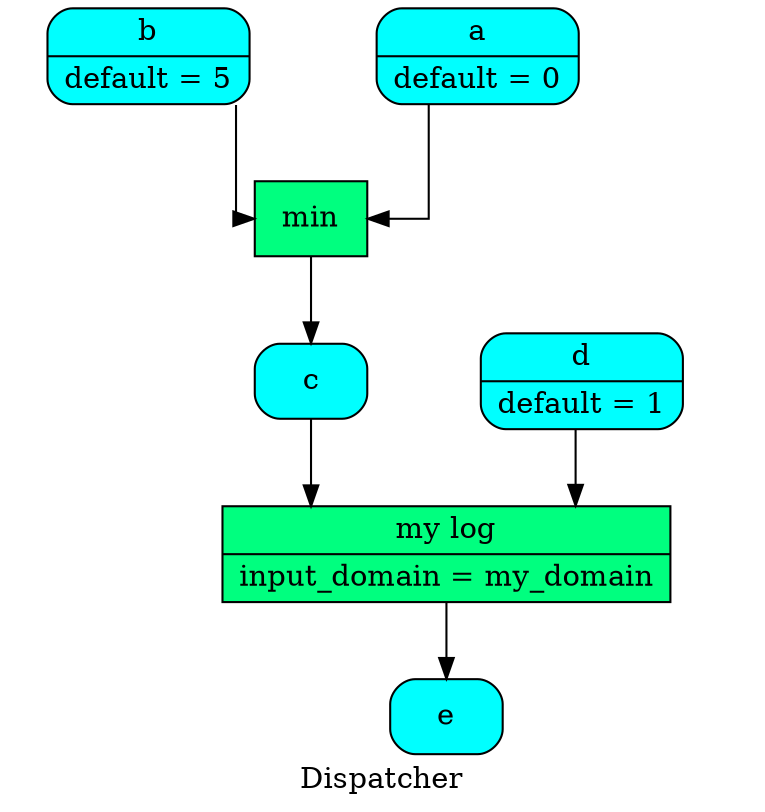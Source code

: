digraph Dispatcher {
	graph [ratio=1]
	node [style=filled]
	splines = ortho
	label = "Dispatcher"
		Dispatcher_5731122394292607163 [label="{ b | default = 5 }" fillcolor=cyan shape=Mrecord]
		Dispatcher_8290813521182058041 [label="{ min  }" fillcolor=springgreen shape=record]
		Dispatcher_8507467875211108663 [label="{ my log | input_domain = my_domain }" fillcolor=springgreen shape=record]
		Dispatcher_5471397706553619705 [label="{ d | default = 1 }" fillcolor=cyan shape=Mrecord]
		Dispatcher_6978204315916669291 [label="{ a | default = 0 }" fillcolor=cyan shape=Mrecord]
		"Dispatcher_-9068828303841174803" [label="{ c  }" fillcolor=cyan shape=Mrecord]
		Dispatcher_336007812384011630 [label="{ e  }" fillcolor=cyan shape=Mrecord]
			Dispatcher_5731122394292607163 -> Dispatcher_8290813521182058041
			Dispatcher_8290813521182058041 -> "Dispatcher_-9068828303841174803"
			Dispatcher_8507467875211108663 -> Dispatcher_336007812384011630
			Dispatcher_5471397706553619705 -> Dispatcher_8507467875211108663
			Dispatcher_6978204315916669291 -> Dispatcher_8290813521182058041
			"Dispatcher_-9068828303841174803" -> Dispatcher_8507467875211108663
}